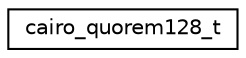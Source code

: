 digraph "Graphical Class Hierarchy"
{
 // LATEX_PDF_SIZE
  edge [fontname="Helvetica",fontsize="10",labelfontname="Helvetica",labelfontsize="10"];
  node [fontname="Helvetica",fontsize="10",shape=record];
  rankdir="LR";
  Node0 [label="cairo_quorem128_t",height=0.2,width=0.4,color="black", fillcolor="white", style="filled",URL="$structcairo__quorem128__t.html",tooltip=" "];
}
